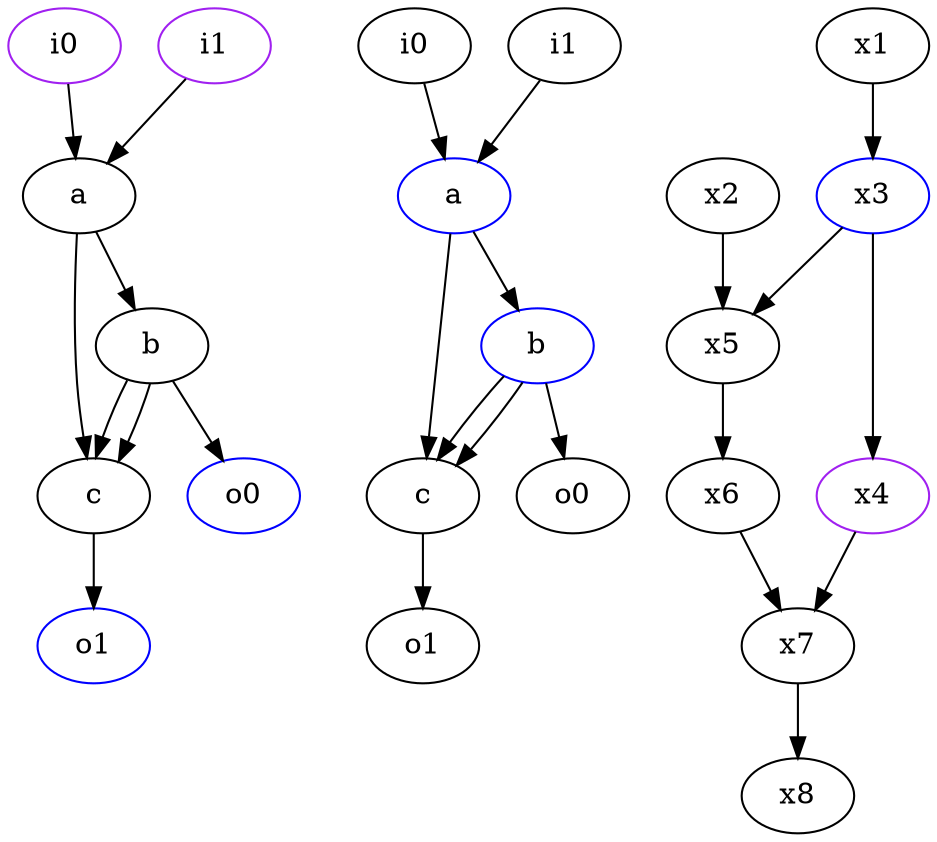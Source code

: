 digraph G{
28 [label=a, color=black];
29 [label=b, color=black];
30 [label=c, color=black];
31 [label=i0, color=purple];
32 [label=i1, color=purple];
33 [label=o0, color=blue];
34 [label=o1, color=blue];
21 [label=a, color=blue];
22 [label=b, color=blue];
23 [label=c, color=black];
24 [label=i0, color=black];
25 [label=i1, color=black];
26 [label=o0, color=black];
27 [label=o1, color=black];
0 [label=x3, color=blue];
1 [label=x4, color=purple];
2 [label=x5, color=black];
3 [label=x6, color=black];
4 [label=x7, color=black];
10 [label=x1, color=black];
11 [label=x2, color=black];
20 [label=x8, color=black];
28 -> 29;
28 -> 30;
29 -> 30;
29 -> 30;
29 -> 33;
30 -> 34;
31 -> 28;
32 -> 28;
21 -> 22;
21 -> 23;
22 -> 23;
22 -> 23;
22 -> 26;
23 -> 27;
24 -> 21;
25 -> 21;
0 -> 1;
0 -> 2;
1 -> 4;
2 -> 3;
3 -> 4;
4 -> 20;
10 -> 0;
11 -> 2;
}
